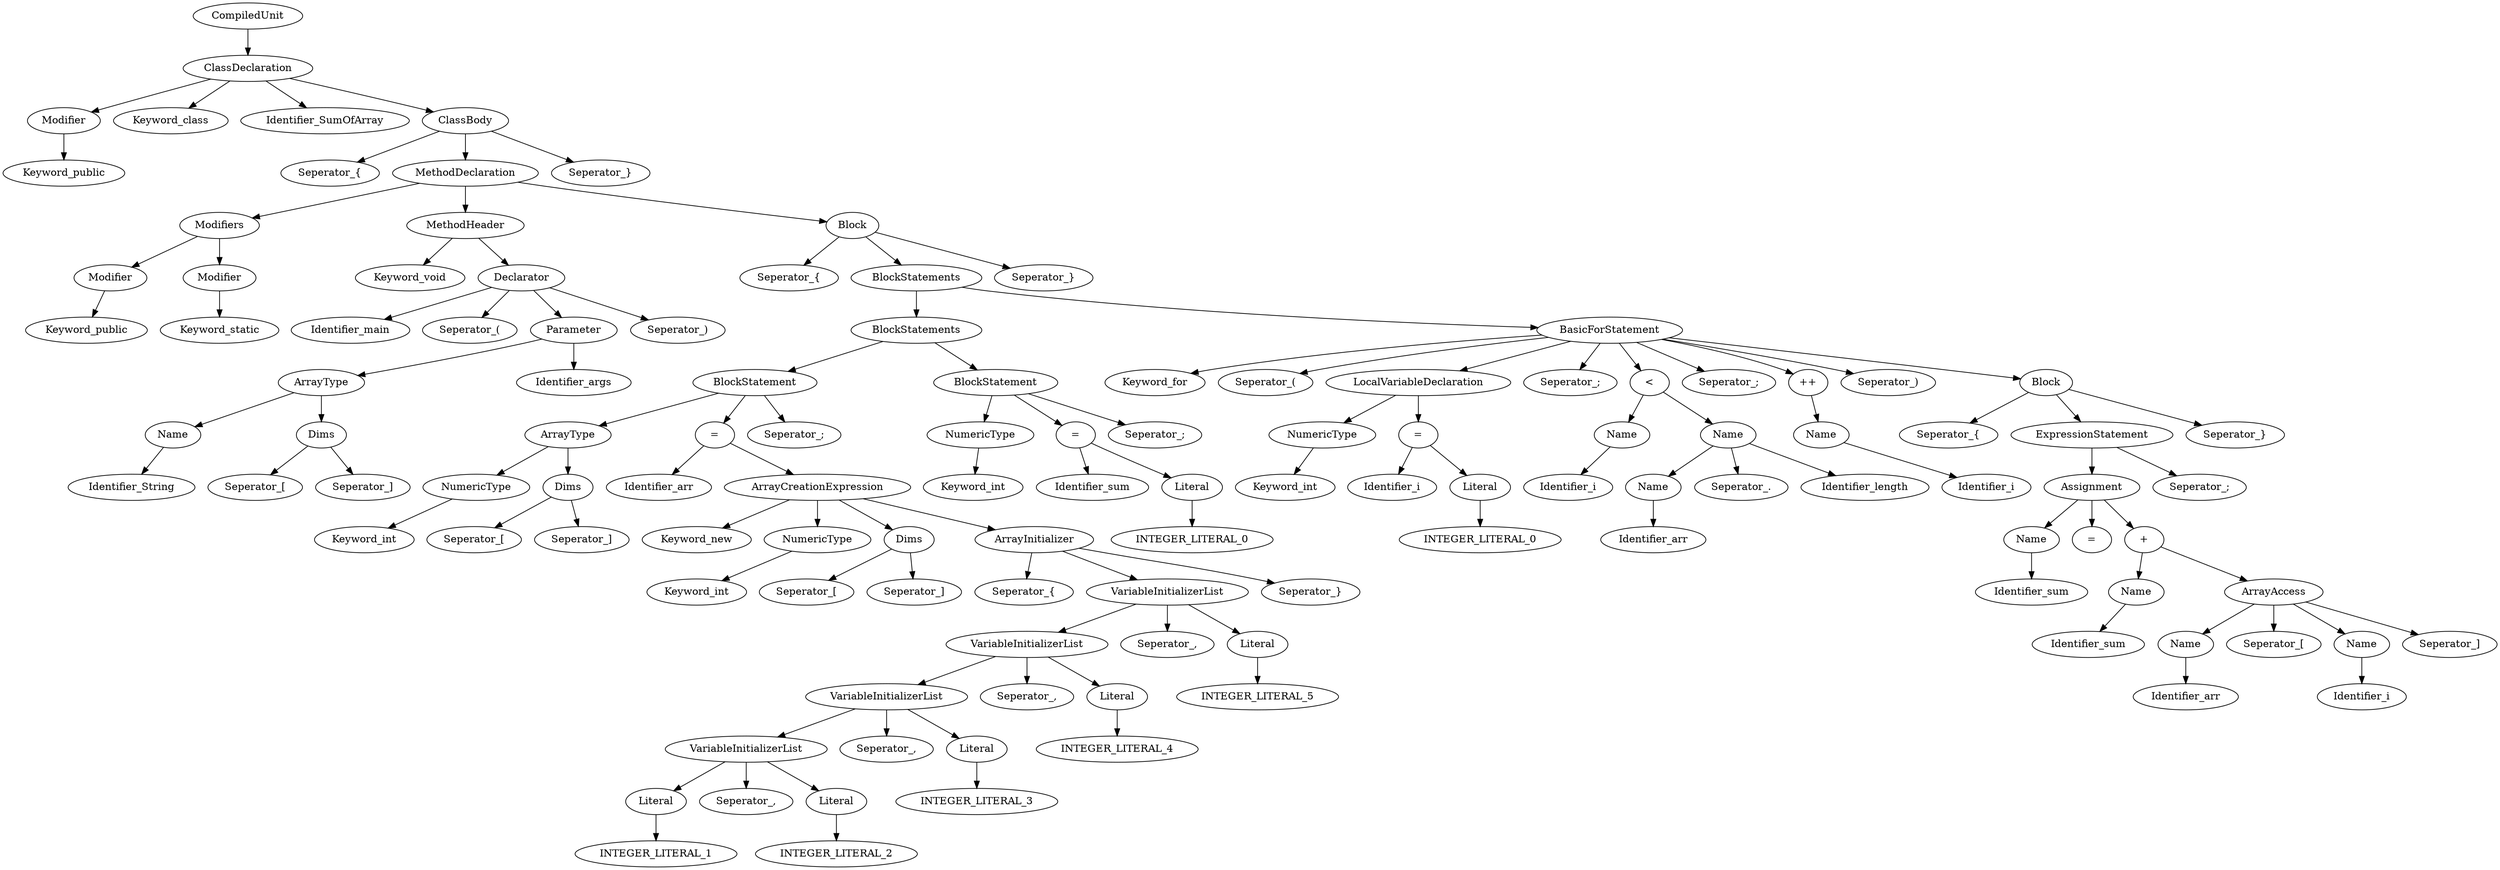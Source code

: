 digraph G{
node[ordering=out]
n1a[label="Keyword_public"]
n1[label="Modifier"]
n1->n1a
n2a[label="Keyword_public"]
n2[label="Modifier"]
n2->n2a
n3a[label="Keyword_static"]
n3[label="Modifier"]
n3->n3a
n4[label="Modifiers"]
n4->n2
n4->n3
n5a[label="Identifier_String"]
n5[label="Name"]
n5->n5a
n6a[label="Seperator_["]
n6b[label="Seperator_]"]
n6[label="Dims"]
n6->n6a
n6->n6b
n7[label="ArrayType"]
n7->n5
n7->n6
n8b[label="Identifier_args"]
n8[label="Parameter"]
n8->n7
n8->n8b
n9a[label="Identifier_main"]
n9b[label="Seperator_("]
n9d[label="Seperator_)"]
n9[label="Declarator"]
n9->n9a
n9->n9b
n9->n8
n9->n9d
n10a[label="Keyword_void"]
n10[label="MethodHeader"]
n10->n10a
n10->n9
n11a[label="Keyword_int"]
n11[label="NumericType"]
n11->n11a
n12a[label="Seperator_["]
n12b[label="Seperator_]"]
n12[label="Dims"]
n12->n12a
n12->n12b
n13[label="ArrayType"]
n13->n11
n13->n12
n14a[label="Keyword_int"]
n14[label="NumericType"]
n14->n14a
n15a[label="Seperator_["]
n15b[label="Seperator_]"]
n15[label="Dims"]
n15->n15a
n15->n15b
n16a[label="INTEGER_LITERAL_1"]
n16[label="Literal"]
n16->n16a
n17a[label="INTEGER_LITERAL_2"]
n17[label="Literal"]
n17->n17a
n18b[label="Seperator_,"]
n18[label="VariableInitializerList"]
n18->n16
n18->n18b
n18->n17
n19a[label="INTEGER_LITERAL_3"]
n19[label="Literal"]
n19->n19a
n20b[label="Seperator_,"]
n20[label="VariableInitializerList"]
n20->n18
n20->n20b
n20->n19
n21a[label="INTEGER_LITERAL_4"]
n21[label="Literal"]
n21->n21a
n22b[label="Seperator_,"]
n22[label="VariableInitializerList"]
n22->n20
n22->n22b
n22->n21
n23a[label="INTEGER_LITERAL_5"]
n23[label="Literal"]
n23->n23a
n24b[label="Seperator_,"]
n24[label="VariableInitializerList"]
n24->n22
n24->n24b
n24->n23
n25a[label="Seperator_{"]
n25c[label="Seperator_}"]
n25[label="ArrayInitializer"]
n25->n25a
n25->n24
n25->n25c
n26a[label="Keyword_new"]
n26[label="ArrayCreationExpression"]
n26->n26a
n26->n14
n26->n15
n26->n25
n27a[label="Identifier_arr"]
n27[label="="]
n27->n27a
n27->n26
n28c[label="Seperator_;"]
n28[label="BlockStatement"]
n28->n13
n28->n27
n28->n28c
n29a[label="Keyword_int"]
n29[label="NumericType"]
n29->n29a
n30a[label="INTEGER_LITERAL_0"]
n30[label="Literal"]
n30->n30a
n31a[label="Identifier_sum"]
n31[label="="]
n31->n31a
n31->n30
n32c[label="Seperator_;"]
n32[label="BlockStatement"]
n32->n29
n32->n31
n32->n32c
n33[label="BlockStatements"]
n33->n28
n33->n32
n34a[label="Keyword_int"]
n34[label="NumericType"]
n34->n34a
n35a[label="INTEGER_LITERAL_0"]
n35[label="Literal"]
n35->n35a
n36a[label="Identifier_i"]
n36[label="="]
n36->n36a
n36->n35
n37[label="LocalVariableDeclaration"]
n37->n34
n37->n36
n38a[label="Identifier_i"]
n38[label="Name"]
n38->n38a
n39a[label="Identifier_arr"]
n39[label="Name"]
n39->n39a
n40b[label="Seperator_."]
n40c[label="Identifier_length"]
n40[label="Name"]
n40->n39
n40->n40b
n40->n40c
n41[label="<"]
n41->n38
n41->n40
n42a[label="Identifier_i"]
n42[label="Name"]
n42->n42a
n43[label="++"]
n43->n42
n44a[label="Identifier_sum"]
n44[label="Name"]
n44->n44a
n45[label="="]
n46a[label="Identifier_sum"]
n46[label="Name"]
n46->n46a
n47a[label="Identifier_arr"]
n47[label="Name"]
n47->n47a
n48a[label="Identifier_i"]
n48[label="Name"]
n48->n48a
n49b[label="Seperator_["]
n49d[label="Seperator_]"]
n49[label="ArrayAccess"]
n49->n47
n49->n49b
n49->n48
n49->n49d
n50[label="+"]
n50->n46
n50->n49
n51[label="Assignment"]
n51->n44
n51->n45
n51->n50
n52b[label="Seperator_;"]
n52[label="ExpressionStatement"]
n52->n51
n52->n52b
n53a[label="Seperator_{"]
n53c[label="Seperator_}"]
n53[label="Block"]
n53->n53a
n53->n52
n53->n53c
n54a[label="Keyword_for"]
n54b[label="Seperator_("]
n54d[label="Seperator_;"]
n54f[label="Seperator_;"]
n54h[label="Seperator_)"]
n54[label="BasicForStatement"]
n54->n54a
n54->n54b
n54->n37
n54->n54d
n54->n41
n54->n54f
n54->n43
n54->n54h
n54->n53
n55[label="BlockStatements"]
n55->n33
n55->n54
n56a[label="Seperator_{"]
n56c[label="Seperator_}"]
n56[label="Block"]
n56->n56a
n56->n55
n56->n56c
n57[label="MethodDeclaration"]
n57->n4
n57->n10
n57->n56
n58a[label="Seperator_{"]
n58c[label="Seperator_}"]
n58[label="ClassBody"]
n58->n58a
n58->n57
n58->n58c
n59b[label="Keyword_class"]
n59c[label="Identifier_SumOfArray"]
n59[label="ClassDeclaration"]
n59->n1
n59->n59b
n59->n59c
n59->n58
n60[label="CompiledUnit"]
n60->n59
}

